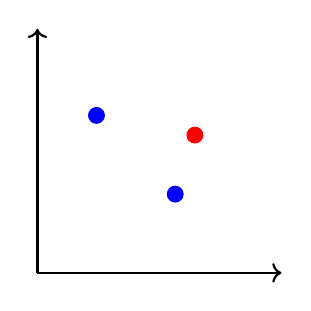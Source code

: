 \begin{tikzpicture}
\draw[->, thick] (0,0)--(3.1,0) {};
\draw[->, thick] (0,0)--(0,3.1) {};
\filldraw[fill=blue,draw=blue] (0.75,2) circle(0.1);
\filldraw[fill=blue,draw=blue] (1.75,1) circle(0.1);
\filldraw[fill=red,draw=red] (2,1.75) circle(0.1);
\end{tikzpicture}